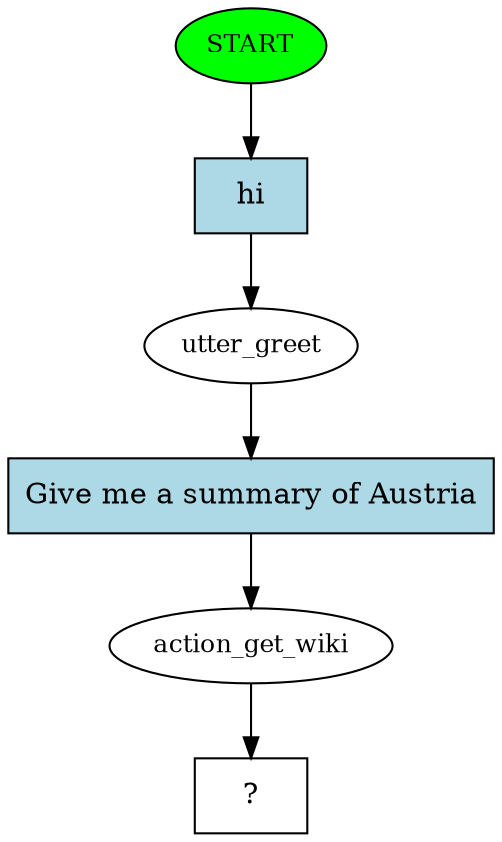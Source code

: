 digraph  {
0 [class="start active", fillcolor=green, fontsize=12, label=START, style=filled];
1 [class=active, fontsize=12, label=utter_greet];
2 [class=active, fontsize=12, label=action_get_wiki];
3 [class="intent dashed active", label="  ?  ", shape=rect];
4 [class="intent active", fillcolor=lightblue, label=hi, shape=rect, style=filled];
5 [class="intent active", fillcolor=lightblue, label="Give me a summary of Austria", shape=rect, style=filled];
0 -> 4  [class=active, key=0];
1 -> 5  [class=active, key=0];
2 -> 3  [class=active, key=NONE, label=""];
4 -> 1  [class=active, key=0];
5 -> 2  [class=active, key=0];
}

